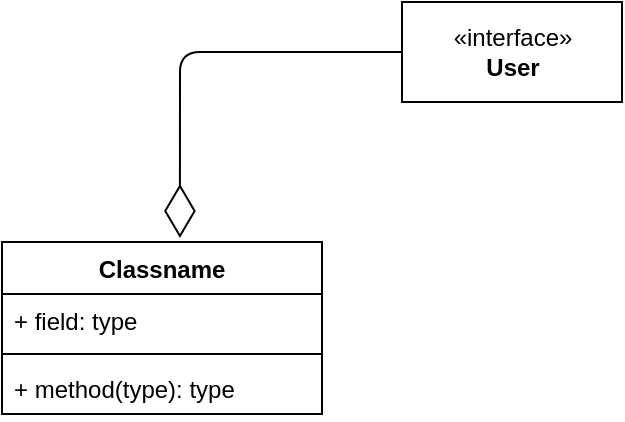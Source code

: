 <mxfile version="14.9.8" type="github"><diagram id="UGAGFkUtu54Z0V5NiAjX" name="Page-1"><mxGraphModel dx="1102" dy="582" grid="1" gridSize="10" guides="1" tooltips="1" connect="1" arrows="1" fold="1" page="1" pageScale="1" pageWidth="827" pageHeight="1169" math="0" shadow="0"><root><mxCell id="0"/><mxCell id="1" parent="0"/><mxCell id="UVVbwEMXrH6vjeXpmgOR-5" value="«interface»&lt;br&gt;&lt;b&gt;User&lt;br&gt;&lt;/b&gt;" style="html=1;" vertex="1" parent="1"><mxGeometry x="360" y="280" width="110" height="50" as="geometry"/></mxCell><mxCell id="UVVbwEMXrH6vjeXpmgOR-6" value="Classname" style="swimlane;fontStyle=1;align=center;verticalAlign=top;childLayout=stackLayout;horizontal=1;startSize=26;horizontalStack=0;resizeParent=1;resizeParentMax=0;resizeLast=0;collapsible=1;marginBottom=0;" vertex="1" parent="1"><mxGeometry x="160" y="400" width="160" height="86" as="geometry"/></mxCell><mxCell id="UVVbwEMXrH6vjeXpmgOR-7" value="+ field: type" style="text;strokeColor=none;fillColor=none;align=left;verticalAlign=top;spacingLeft=4;spacingRight=4;overflow=hidden;rotatable=0;points=[[0,0.5],[1,0.5]];portConstraint=eastwest;" vertex="1" parent="UVVbwEMXrH6vjeXpmgOR-6"><mxGeometry y="26" width="160" height="26" as="geometry"/></mxCell><mxCell id="UVVbwEMXrH6vjeXpmgOR-8" value="" style="line;strokeWidth=1;fillColor=none;align=left;verticalAlign=middle;spacingTop=-1;spacingLeft=3;spacingRight=3;rotatable=0;labelPosition=right;points=[];portConstraint=eastwest;" vertex="1" parent="UVVbwEMXrH6vjeXpmgOR-6"><mxGeometry y="52" width="160" height="8" as="geometry"/></mxCell><mxCell id="UVVbwEMXrH6vjeXpmgOR-9" value="+ method(type): type" style="text;strokeColor=none;fillColor=none;align=left;verticalAlign=top;spacingLeft=4;spacingRight=4;overflow=hidden;rotatable=0;points=[[0,0.5],[1,0.5]];portConstraint=eastwest;" vertex="1" parent="UVVbwEMXrH6vjeXpmgOR-6"><mxGeometry y="60" width="160" height="26" as="geometry"/></mxCell><mxCell id="UVVbwEMXrH6vjeXpmgOR-10" value="" style="endArrow=diamondThin;endFill=0;endSize=24;html=1;entryX=0.556;entryY=-0.023;entryDx=0;entryDy=0;entryPerimeter=0;exitX=0;exitY=0.5;exitDx=0;exitDy=0;" edge="1" parent="1" source="UVVbwEMXrH6vjeXpmgOR-5" target="UVVbwEMXrH6vjeXpmgOR-6"><mxGeometry width="160" relative="1" as="geometry"><mxPoint x="350" y="300" as="sourcePoint"/><mxPoint x="270" y="250" as="targetPoint"/><Array as="points"><mxPoint x="249" y="305"/></Array></mxGeometry></mxCell></root></mxGraphModel></diagram></mxfile>